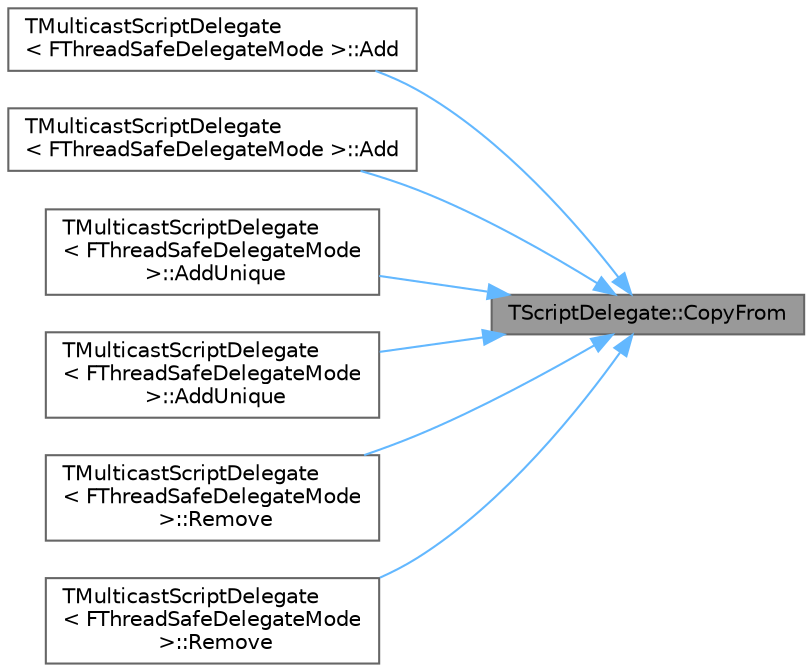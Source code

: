 digraph "TScriptDelegate::CopyFrom"
{
 // INTERACTIVE_SVG=YES
 // LATEX_PDF_SIZE
  bgcolor="transparent";
  edge [fontname=Helvetica,fontsize=10,labelfontname=Helvetica,labelfontsize=10];
  node [fontname=Helvetica,fontsize=10,shape=box,height=0.2,width=0.4];
  rankdir="RL";
  Node1 [id="Node000001",label="TScriptDelegate::CopyFrom",height=0.2,width=0.4,color="gray40", fillcolor="grey60", style="filled", fontcolor="black",tooltip=" "];
  Node1 -> Node2 [id="edge1_Node000001_Node000002",dir="back",color="steelblue1",style="solid",tooltip=" "];
  Node2 [id="Node000002",label="TMulticastScriptDelegate\l\< FThreadSafeDelegateMode \>::Add",height=0.2,width=0.4,color="grey40", fillcolor="white", style="filled",URL="$dc/d3a/classTMulticastScriptDelegate.html#a5e76290c378c2f13265df7d871b05012",tooltip=" "];
  Node1 -> Node3 [id="edge2_Node000001_Node000003",dir="back",color="steelblue1",style="solid",tooltip=" "];
  Node3 [id="Node000003",label="TMulticastScriptDelegate\l\< FThreadSafeDelegateMode \>::Add",height=0.2,width=0.4,color="grey40", fillcolor="white", style="filled",URL="$dc/d3a/classTMulticastScriptDelegate.html#a8a740e1856f145c4c78d9892a771fb44",tooltip=" "];
  Node1 -> Node4 [id="edge3_Node000001_Node000004",dir="back",color="steelblue1",style="solid",tooltip=" "];
  Node4 [id="Node000004",label="TMulticastScriptDelegate\l\< FThreadSafeDelegateMode\l \>::AddUnique",height=0.2,width=0.4,color="grey40", fillcolor="white", style="filled",URL="$dc/d3a/classTMulticastScriptDelegate.html#aaec34f5cc0e59473a3f0897fee000a5e",tooltip=" "];
  Node1 -> Node5 [id="edge4_Node000001_Node000005",dir="back",color="steelblue1",style="solid",tooltip=" "];
  Node5 [id="Node000005",label="TMulticastScriptDelegate\l\< FThreadSafeDelegateMode\l \>::AddUnique",height=0.2,width=0.4,color="grey40", fillcolor="white", style="filled",URL="$dc/d3a/classTMulticastScriptDelegate.html#a5e687c97483eba158e485cd0d436f7e4",tooltip=" "];
  Node1 -> Node6 [id="edge5_Node000001_Node000006",dir="back",color="steelblue1",style="solid",tooltip=" "];
  Node6 [id="Node000006",label="TMulticastScriptDelegate\l\< FThreadSafeDelegateMode\l \>::Remove",height=0.2,width=0.4,color="grey40", fillcolor="white", style="filled",URL="$dc/d3a/classTMulticastScriptDelegate.html#a95f594fea7b312754b5bdf99d47fe4cc",tooltip=" "];
  Node1 -> Node7 [id="edge6_Node000001_Node000007",dir="back",color="steelblue1",style="solid",tooltip=" "];
  Node7 [id="Node000007",label="TMulticastScriptDelegate\l\< FThreadSafeDelegateMode\l \>::Remove",height=0.2,width=0.4,color="grey40", fillcolor="white", style="filled",URL="$dc/d3a/classTMulticastScriptDelegate.html#a3a4cdcf22f26251d227f915e0e3e58cc",tooltip=" "];
}
